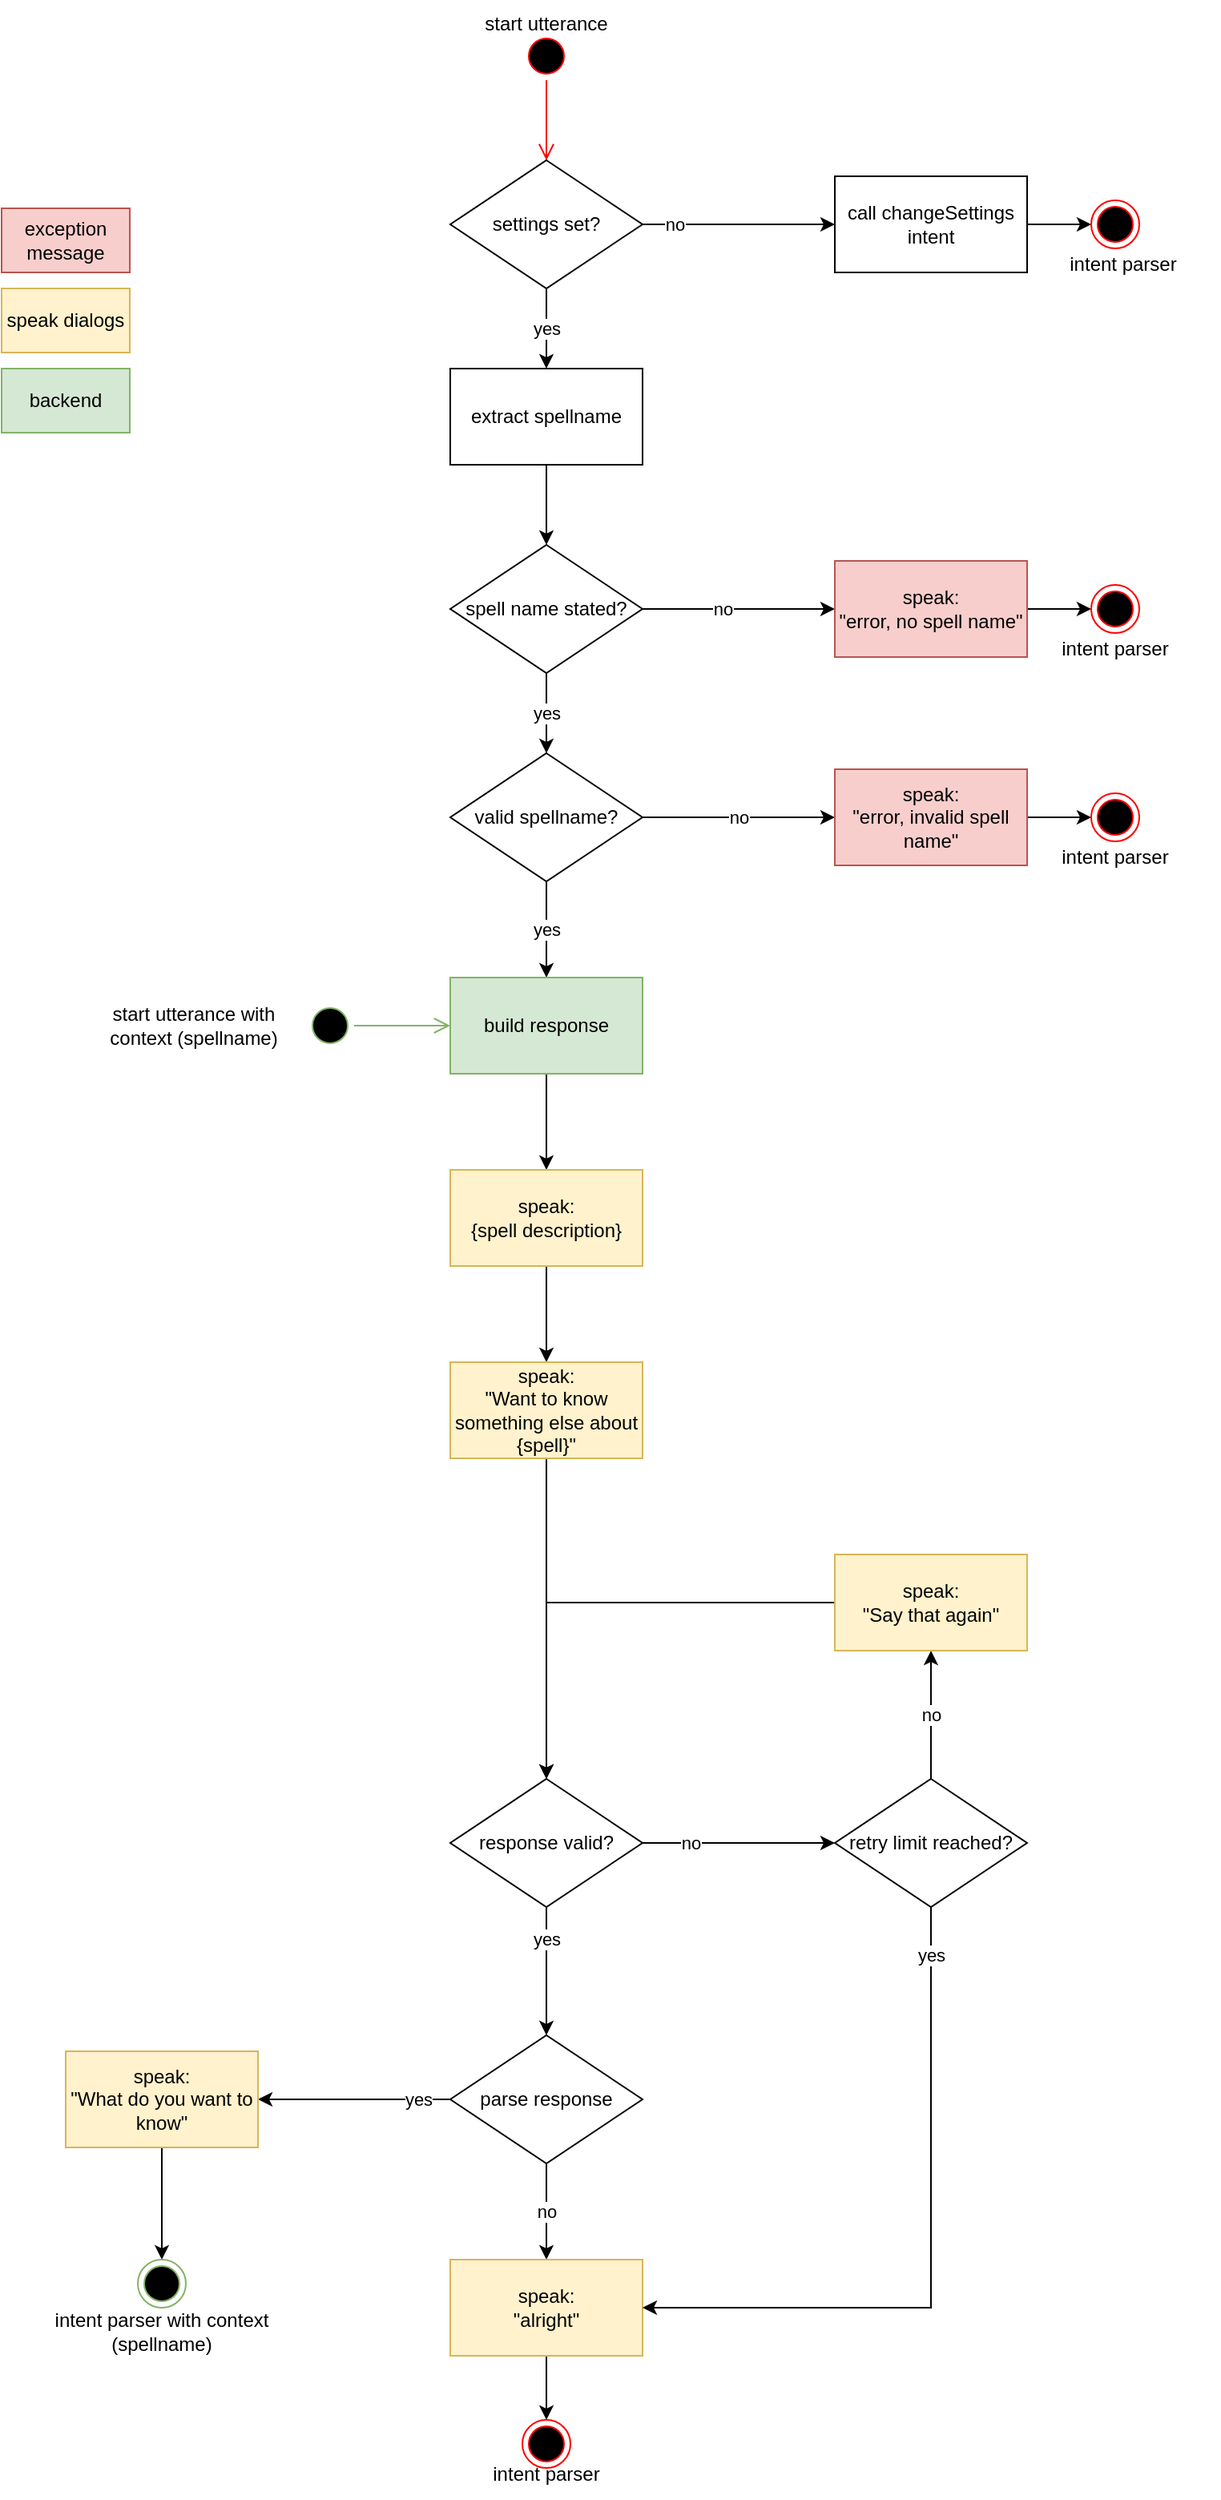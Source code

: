 <mxfile version="15.4.0" type="device"><diagram id="C5RBs43oDa-KdzZeNtuy" name="Page-1"><mxGraphModel dx="1551" dy="2320" grid="1" gridSize="10" guides="1" tooltips="1" connect="1" arrows="1" fold="1" page="1" pageScale="1" pageWidth="827" pageHeight="1169" math="0" shadow="0"><root><mxCell id="WIyWlLk6GJQsqaUBKTNV-0"/><mxCell id="WIyWlLk6GJQsqaUBKTNV-1" parent="WIyWlLk6GJQsqaUBKTNV-0"/><mxCell id="3QQpuneJnvgC7li6lilM-50" style="edgeStyle=orthogonalEdgeStyle;rounded=0;orthogonalLoop=1;jettySize=auto;html=1;exitX=0.5;exitY=1;exitDx=0;exitDy=0;entryX=0.5;entryY=0;entryDx=0;entryDy=0;" parent="WIyWlLk6GJQsqaUBKTNV-1" source="3QQpuneJnvgC7li6lilM-3" target="3QQpuneJnvgC7li6lilM-49" edge="1"><mxGeometry relative="1" as="geometry"/></mxCell><mxCell id="3QQpuneJnvgC7li6lilM-3" value="extract spellname" style="rounded=0;whiteSpace=wrap;html=1;" parent="WIyWlLk6GJQsqaUBKTNV-1" vertex="1"><mxGeometry x="320" y="140" width="120" height="60" as="geometry"/></mxCell><mxCell id="3QQpuneJnvgC7li6lilM-11" value="no" style="edgeStyle=orthogonalEdgeStyle;rounded=0;orthogonalLoop=1;jettySize=auto;html=1;exitX=1;exitY=0.5;exitDx=0;exitDy=0;entryX=0;entryY=0.5;entryDx=0;entryDy=0;" parent="WIyWlLk6GJQsqaUBKTNV-1" source="3QQpuneJnvgC7li6lilM-7" target="3QQpuneJnvgC7li6lilM-8" edge="1"><mxGeometry relative="1" as="geometry"/></mxCell><mxCell id="3QQpuneJnvgC7li6lilM-12" value="no" style="edgeStyle=orthogonalEdgeStyle;rounded=0;orthogonalLoop=1;jettySize=auto;html=1;exitX=1;exitY=0.5;exitDx=0;exitDy=0;entryX=0;entryY=0.5;entryDx=0;entryDy=0;" parent="WIyWlLk6GJQsqaUBKTNV-1" source="3QQpuneJnvgC7li6lilM-49" target="3QQpuneJnvgC7li6lilM-9" edge="1"><mxGeometry x="-0.167" relative="1" as="geometry"><Array as="points"/><mxPoint as="offset"/></mxGeometry></mxCell><mxCell id="3QQpuneJnvgC7li6lilM-18" value="yes" style="edgeStyle=orthogonalEdgeStyle;rounded=0;orthogonalLoop=1;jettySize=auto;html=1;exitX=0.5;exitY=1;exitDx=0;exitDy=0;entryX=0.5;entryY=0;entryDx=0;entryDy=0;" parent="WIyWlLk6GJQsqaUBKTNV-1" source="3QQpuneJnvgC7li6lilM-7" target="3QQpuneJnvgC7li6lilM-17" edge="1"><mxGeometry relative="1" as="geometry"/></mxCell><mxCell id="3QQpuneJnvgC7li6lilM-7" value="valid spellname?" style="rhombus;whiteSpace=wrap;html=1;" parent="WIyWlLk6GJQsqaUBKTNV-1" vertex="1"><mxGeometry x="320" y="380" width="120" height="80" as="geometry"/></mxCell><mxCell id="3QQpuneJnvgC7li6lilM-15" style="edgeStyle=orthogonalEdgeStyle;rounded=0;orthogonalLoop=1;jettySize=auto;html=1;exitX=1;exitY=0.5;exitDx=0;exitDy=0;entryX=0;entryY=0.5;entryDx=0;entryDy=0;" parent="WIyWlLk6GJQsqaUBKTNV-1" source="3QQpuneJnvgC7li6lilM-8" target="3QQpuneJnvgC7li6lilM-14" edge="1"><mxGeometry relative="1" as="geometry"/></mxCell><mxCell id="3QQpuneJnvgC7li6lilM-8" value="speak:&lt;br&gt;&quot;error, invalid spell name&quot;" style="rounded=0;whiteSpace=wrap;html=1;fillColor=#f8cecc;strokeColor=#b85450;" parent="WIyWlLk6GJQsqaUBKTNV-1" vertex="1"><mxGeometry x="560" y="390" width="120" height="60" as="geometry"/></mxCell><mxCell id="3QQpuneJnvgC7li6lilM-53" style="edgeStyle=orthogonalEdgeStyle;rounded=0;orthogonalLoop=1;jettySize=auto;html=1;exitX=1;exitY=0.5;exitDx=0;exitDy=0;entryX=0;entryY=0.5;entryDx=0;entryDy=0;" parent="WIyWlLk6GJQsqaUBKTNV-1" source="3QQpuneJnvgC7li6lilM-9" target="3QQpuneJnvgC7li6lilM-52" edge="1"><mxGeometry relative="1" as="geometry"/></mxCell><mxCell id="3QQpuneJnvgC7li6lilM-9" value="speak: &lt;br&gt;&quot;error, no spell name&quot;" style="rounded=0;whiteSpace=wrap;html=1;fillColor=#f8cecc;strokeColor=#b85450;" parent="WIyWlLk6GJQsqaUBKTNV-1" vertex="1"><mxGeometry x="560" y="260" width="120" height="60" as="geometry"/></mxCell><mxCell id="3QQpuneJnvgC7li6lilM-14" value="" style="ellipse;html=1;shape=endState;fillColor=#000000;strokeColor=#ff0000;" parent="WIyWlLk6GJQsqaUBKTNV-1" vertex="1"><mxGeometry x="720" y="405" width="30" height="30" as="geometry"/></mxCell><mxCell id="3QQpuneJnvgC7li6lilM-20" style="edgeStyle=orthogonalEdgeStyle;rounded=0;orthogonalLoop=1;jettySize=auto;html=1;exitX=0.5;exitY=1;exitDx=0;exitDy=0;entryX=0.5;entryY=0;entryDx=0;entryDy=0;" parent="WIyWlLk6GJQsqaUBKTNV-1" source="3QQpuneJnvgC7li6lilM-17" target="3QQpuneJnvgC7li6lilM-19" edge="1"><mxGeometry relative="1" as="geometry"/></mxCell><mxCell id="3QQpuneJnvgC7li6lilM-17" value="build response" style="rounded=0;whiteSpace=wrap;html=1;fillColor=#d5e8d4;strokeColor=#82b366;" parent="WIyWlLk6GJQsqaUBKTNV-1" vertex="1"><mxGeometry x="320" y="520" width="120" height="60" as="geometry"/></mxCell><mxCell id="3QQpuneJnvgC7li6lilM-24" style="edgeStyle=orthogonalEdgeStyle;rounded=0;orthogonalLoop=1;jettySize=auto;html=1;exitX=0.5;exitY=1;exitDx=0;exitDy=0;entryX=0.5;entryY=0;entryDx=0;entryDy=0;" parent="WIyWlLk6GJQsqaUBKTNV-1" source="3QQpuneJnvgC7li6lilM-19" target="3QQpuneJnvgC7li6lilM-23" edge="1"><mxGeometry relative="1" as="geometry"/></mxCell><mxCell id="3QQpuneJnvgC7li6lilM-19" value="speak:&lt;br&gt;{spell description}" style="rounded=0;whiteSpace=wrap;html=1;fillColor=#fff2cc;strokeColor=#d6b656;" parent="WIyWlLk6GJQsqaUBKTNV-1" vertex="1"><mxGeometry x="320" y="640" width="120" height="60" as="geometry"/></mxCell><mxCell id="3QQpuneJnvgC7li6lilM-56" style="edgeStyle=orthogonalEdgeStyle;rounded=0;orthogonalLoop=1;jettySize=auto;html=1;exitX=0.5;exitY=1;exitDx=0;exitDy=0;entryX=0.5;entryY=0;entryDx=0;entryDy=0;" parent="WIyWlLk6GJQsqaUBKTNV-1" source="3QQpuneJnvgC7li6lilM-23" target="3QQpuneJnvgC7li6lilM-55" edge="1"><mxGeometry relative="1" as="geometry"/></mxCell><mxCell id="3QQpuneJnvgC7li6lilM-23" value="speak:&lt;br&gt;&quot;Want to know something else about {spell}&quot;" style="rounded=0;whiteSpace=wrap;html=1;fillColor=#fff2cc;strokeColor=#d6b656;" parent="WIyWlLk6GJQsqaUBKTNV-1" vertex="1"><mxGeometry x="320" y="760" width="120" height="60" as="geometry"/></mxCell><mxCell id="3QQpuneJnvgC7li6lilM-31" value="no" style="edgeStyle=orthogonalEdgeStyle;rounded=0;orthogonalLoop=1;jettySize=auto;html=1;exitX=0.5;exitY=1;exitDx=0;exitDy=0;entryX=0.5;entryY=0;entryDx=0;entryDy=0;" parent="WIyWlLk6GJQsqaUBKTNV-1" source="3QQpuneJnvgC7li6lilM-26" target="3QQpuneJnvgC7li6lilM-29" edge="1"><mxGeometry relative="1" as="geometry"/></mxCell><mxCell id="3QQpuneJnvgC7li6lilM-34" value="yes" style="edgeStyle=orthogonalEdgeStyle;rounded=0;orthogonalLoop=1;jettySize=auto;html=1;exitX=0;exitY=0.5;exitDx=0;exitDy=0;entryX=1;entryY=0.5;entryDx=0;entryDy=0;" parent="WIyWlLk6GJQsqaUBKTNV-1" source="3QQpuneJnvgC7li6lilM-26" target="3QQpuneJnvgC7li6lilM-33" edge="1"><mxGeometry x="-0.667" relative="1" as="geometry"><mxPoint as="offset"/></mxGeometry></mxCell><mxCell id="3QQpuneJnvgC7li6lilM-26" value="parse response" style="rhombus;whiteSpace=wrap;html=1;" parent="WIyWlLk6GJQsqaUBKTNV-1" vertex="1"><mxGeometry x="320" y="1180" width="120" height="80" as="geometry"/></mxCell><mxCell id="3QQpuneJnvgC7li6lilM-45" style="edgeStyle=orthogonalEdgeStyle;rounded=0;orthogonalLoop=1;jettySize=auto;html=1;exitX=0.5;exitY=1;exitDx=0;exitDy=0;entryX=0.5;entryY=0;entryDx=0;entryDy=0;" parent="WIyWlLk6GJQsqaUBKTNV-1" source="3QQpuneJnvgC7li6lilM-29" target="3QQpuneJnvgC7li6lilM-44" edge="1"><mxGeometry relative="1" as="geometry"/></mxCell><mxCell id="3QQpuneJnvgC7li6lilM-29" value="speak:&lt;br&gt;&quot;alright&quot;" style="rounded=0;whiteSpace=wrap;html=1;fillColor=#fff2cc;strokeColor=#d6b656;" parent="WIyWlLk6GJQsqaUBKTNV-1" vertex="1"><mxGeometry x="320" y="1320" width="120" height="60" as="geometry"/></mxCell><mxCell id="3QQpuneJnvgC7li6lilM-43" style="edgeStyle=orthogonalEdgeStyle;rounded=0;orthogonalLoop=1;jettySize=auto;html=1;exitX=0.5;exitY=1;exitDx=0;exitDy=0;entryX=0.5;entryY=0;entryDx=0;entryDy=0;" parent="WIyWlLk6GJQsqaUBKTNV-1" source="3QQpuneJnvgC7li6lilM-33" target="3QQpuneJnvgC7li6lilM-42" edge="1"><mxGeometry relative="1" as="geometry"/></mxCell><mxCell id="3QQpuneJnvgC7li6lilM-33" value="speak:&lt;br&gt;&quot;What do you want to know&quot;" style="rounded=0;whiteSpace=wrap;html=1;fillColor=#fff2cc;strokeColor=#d6b656;" parent="WIyWlLk6GJQsqaUBKTNV-1" vertex="1"><mxGeometry x="80" y="1190" width="120" height="60" as="geometry"/></mxCell><mxCell id="3QQpuneJnvgC7li6lilM-61" value="yes" style="edgeStyle=orthogonalEdgeStyle;rounded=0;orthogonalLoop=1;jettySize=auto;html=1;exitX=0.5;exitY=1;exitDx=0;exitDy=0;entryX=1;entryY=0.5;entryDx=0;entryDy=0;" parent="WIyWlLk6GJQsqaUBKTNV-1" source="3QQpuneJnvgC7li6lilM-35" target="3QQpuneJnvgC7li6lilM-29" edge="1"><mxGeometry x="-0.861" relative="1" as="geometry"><mxPoint as="offset"/></mxGeometry></mxCell><mxCell id="3QQpuneJnvgC7li6lilM-64" value="no" style="edgeStyle=none;rounded=0;orthogonalLoop=1;jettySize=auto;html=1;exitX=0.5;exitY=0;exitDx=0;exitDy=0;entryX=0.5;entryY=1;entryDx=0;entryDy=0;" parent="WIyWlLk6GJQsqaUBKTNV-1" source="3QQpuneJnvgC7li6lilM-35" target="3QQpuneJnvgC7li6lilM-57" edge="1"><mxGeometry relative="1" as="geometry"/></mxCell><mxCell id="3QQpuneJnvgC7li6lilM-35" value="retry limit reached?" style="rhombus;whiteSpace=wrap;html=1;" parent="WIyWlLk6GJQsqaUBKTNV-1" vertex="1"><mxGeometry x="560" y="1020" width="120" height="80" as="geometry"/></mxCell><mxCell id="3QQpuneJnvgC7li6lilM-40" value="" style="ellipse;html=1;shape=startState;fillColor=#000000;strokeColor=#82b366;" parent="WIyWlLk6GJQsqaUBKTNV-1" vertex="1"><mxGeometry x="230" y="535" width="30" height="30" as="geometry"/></mxCell><mxCell id="3QQpuneJnvgC7li6lilM-41" value="" style="edgeStyle=orthogonalEdgeStyle;html=1;verticalAlign=bottom;endArrow=open;endSize=8;strokeColor=#82b366;rounded=0;entryX=0;entryY=0.5;entryDx=0;entryDy=0;fillColor=#d5e8d4;" parent="WIyWlLk6GJQsqaUBKTNV-1" source="3QQpuneJnvgC7li6lilM-40" target="3QQpuneJnvgC7li6lilM-17" edge="1"><mxGeometry relative="1" as="geometry"><mxPoint x="460.0" y="564.66" as="targetPoint"/></mxGeometry></mxCell><mxCell id="3QQpuneJnvgC7li6lilM-42" value="" style="ellipse;html=1;shape=endState;fillColor=#000000;strokeColor=#82b366;" parent="WIyWlLk6GJQsqaUBKTNV-1" vertex="1"><mxGeometry x="125" y="1320" width="30" height="30" as="geometry"/></mxCell><mxCell id="3QQpuneJnvgC7li6lilM-44" value="" style="ellipse;html=1;shape=endState;fillColor=#000000;strokeColor=#ff0000;" parent="WIyWlLk6GJQsqaUBKTNV-1" vertex="1"><mxGeometry x="365" y="1420" width="30" height="30" as="geometry"/></mxCell><mxCell id="3QQpuneJnvgC7li6lilM-46" value="start utterance with context (spellname)" style="text;html=1;strokeColor=none;fillColor=none;align=center;verticalAlign=middle;whiteSpace=wrap;rounded=0;" parent="WIyWlLk6GJQsqaUBKTNV-1" vertex="1"><mxGeometry x="100.0" y="535" width="120" height="30" as="geometry"/></mxCell><mxCell id="3QQpuneJnvgC7li6lilM-47" value="intent parser with context (spellname)" style="text;html=1;strokeColor=none;fillColor=none;align=center;verticalAlign=middle;whiteSpace=wrap;rounded=0;" parent="WIyWlLk6GJQsqaUBKTNV-1" vertex="1"><mxGeometry x="40" y="1350" width="200" height="30" as="geometry"/></mxCell><mxCell id="3QQpuneJnvgC7li6lilM-48" value="intent parser" style="text;html=1;strokeColor=none;fillColor=none;align=center;verticalAlign=middle;whiteSpace=wrap;rounded=0;" parent="WIyWlLk6GJQsqaUBKTNV-1" vertex="1"><mxGeometry x="320" y="1439" width="120" height="30" as="geometry"/></mxCell><mxCell id="3QQpuneJnvgC7li6lilM-51" value="yes" style="edgeStyle=orthogonalEdgeStyle;rounded=0;orthogonalLoop=1;jettySize=auto;html=1;exitX=0.5;exitY=1;exitDx=0;exitDy=0;entryX=0.5;entryY=0;entryDx=0;entryDy=0;" parent="WIyWlLk6GJQsqaUBKTNV-1" source="3QQpuneJnvgC7li6lilM-49" target="3QQpuneJnvgC7li6lilM-7" edge="1"><mxGeometry relative="1" as="geometry"/></mxCell><mxCell id="3QQpuneJnvgC7li6lilM-49" value="spell name stated?" style="rhombus;whiteSpace=wrap;html=1;" parent="WIyWlLk6GJQsqaUBKTNV-1" vertex="1"><mxGeometry x="320" y="250" width="120" height="80" as="geometry"/></mxCell><mxCell id="3QQpuneJnvgC7li6lilM-52" value="" style="ellipse;html=1;shape=endState;fillColor=#000000;strokeColor=#ff0000;" parent="WIyWlLk6GJQsqaUBKTNV-1" vertex="1"><mxGeometry x="720" y="275" width="30" height="30" as="geometry"/></mxCell><mxCell id="3QQpuneJnvgC7li6lilM-59" value="yes" style="edgeStyle=orthogonalEdgeStyle;rounded=0;orthogonalLoop=1;jettySize=auto;html=1;exitX=0.5;exitY=1;exitDx=0;exitDy=0;entryX=0.5;entryY=0;entryDx=0;entryDy=0;" parent="WIyWlLk6GJQsqaUBKTNV-1" source="3QQpuneJnvgC7li6lilM-55" target="3QQpuneJnvgC7li6lilM-26" edge="1"><mxGeometry x="-0.5" relative="1" as="geometry"><mxPoint as="offset"/></mxGeometry></mxCell><mxCell id="3QQpuneJnvgC7li6lilM-63" value="no" style="edgeStyle=none;rounded=0;orthogonalLoop=1;jettySize=auto;html=1;exitX=1;exitY=0.5;exitDx=0;exitDy=0;entryX=0;entryY=0.5;entryDx=0;entryDy=0;" parent="WIyWlLk6GJQsqaUBKTNV-1" source="3QQpuneJnvgC7li6lilM-55" target="3QQpuneJnvgC7li6lilM-35" edge="1"><mxGeometry x="-0.5" relative="1" as="geometry"><mxPoint as="offset"/></mxGeometry></mxCell><mxCell id="3QQpuneJnvgC7li6lilM-55" value="response valid?" style="rhombus;whiteSpace=wrap;html=1;" parent="WIyWlLk6GJQsqaUBKTNV-1" vertex="1"><mxGeometry x="320" y="1020" width="120" height="80" as="geometry"/></mxCell><mxCell id="3QQpuneJnvgC7li6lilM-65" style="edgeStyle=orthogonalEdgeStyle;rounded=0;orthogonalLoop=1;jettySize=auto;html=1;exitX=0;exitY=0.5;exitDx=0;exitDy=0;entryX=0.5;entryY=0;entryDx=0;entryDy=0;" parent="WIyWlLk6GJQsqaUBKTNV-1" source="3QQpuneJnvgC7li6lilM-57" target="3QQpuneJnvgC7li6lilM-55" edge="1"><mxGeometry relative="1" as="geometry"><mxPoint x="470" y="930" as="targetPoint"/></mxGeometry></mxCell><mxCell id="3QQpuneJnvgC7li6lilM-57" value="speak:&lt;br&gt;&quot;Say that again&quot;" style="rounded=0;whiteSpace=wrap;html=1;fillColor=#fff2cc;strokeColor=#d6b656;" parent="WIyWlLk6GJQsqaUBKTNV-1" vertex="1"><mxGeometry x="560" y="880" width="120" height="60" as="geometry"/></mxCell><mxCell id="3QQpuneJnvgC7li6lilM-66" value="intent parser" style="text;html=1;strokeColor=none;fillColor=none;align=center;verticalAlign=middle;whiteSpace=wrap;rounded=0;" parent="WIyWlLk6GJQsqaUBKTNV-1" vertex="1"><mxGeometry x="675" y="430" width="120" height="30" as="geometry"/></mxCell><mxCell id="3QQpuneJnvgC7li6lilM-67" value="intent parser" style="text;html=1;strokeColor=none;fillColor=none;align=center;verticalAlign=middle;whiteSpace=wrap;rounded=0;" parent="WIyWlLk6GJQsqaUBKTNV-1" vertex="1"><mxGeometry x="675" y="300" width="120" height="30" as="geometry"/></mxCell><mxCell id="3QQpuneJnvgC7li6lilM-68" value="exception message" style="rounded=0;whiteSpace=wrap;html=1;fillColor=#f8cecc;strokeColor=#b85450;" parent="WIyWlLk6GJQsqaUBKTNV-1" vertex="1"><mxGeometry x="40" y="40" width="80" height="40" as="geometry"/></mxCell><mxCell id="3QQpuneJnvgC7li6lilM-69" value="backend" style="rounded=0;whiteSpace=wrap;html=1;fillColor=#d5e8d4;strokeColor=#82b366;" parent="WIyWlLk6GJQsqaUBKTNV-1" vertex="1"><mxGeometry x="40" y="140" width="80" height="40" as="geometry"/></mxCell><mxCell id="3QQpuneJnvgC7li6lilM-70" value="speak dialogs" style="rounded=0;whiteSpace=wrap;html=1;fillColor=#fff2cc;strokeColor=#d6b656;" parent="WIyWlLk6GJQsqaUBKTNV-1" vertex="1"><mxGeometry x="40" y="90" width="80" height="40" as="geometry"/></mxCell><mxCell id="1Pgt1DH3HRJ9_toSjhPw-0" value="" style="ellipse;html=1;shape=startState;fillColor=#000000;strokeColor=#ff0000;" vertex="1" parent="WIyWlLk6GJQsqaUBKTNV-1"><mxGeometry x="365" y="-70" width="30" height="30" as="geometry"/></mxCell><mxCell id="1Pgt1DH3HRJ9_toSjhPw-1" value="" style="edgeStyle=orthogonalEdgeStyle;html=1;verticalAlign=bottom;endArrow=open;endSize=8;strokeColor=#ff0000;rounded=0;entryX=0.5;entryY=0;entryDx=0;entryDy=0;" edge="1" parent="WIyWlLk6GJQsqaUBKTNV-1" source="1Pgt1DH3HRJ9_toSjhPw-0" target="1Pgt1DH3HRJ9_toSjhPw-4"><mxGeometry relative="1" as="geometry"><mxPoint x="380" y="10" as="targetPoint"/></mxGeometry></mxCell><mxCell id="1Pgt1DH3HRJ9_toSjhPw-2" value="start utterance" style="text;html=1;strokeColor=none;fillColor=none;align=center;verticalAlign=middle;whiteSpace=wrap;rounded=0;" vertex="1" parent="WIyWlLk6GJQsqaUBKTNV-1"><mxGeometry x="320" y="-90" width="120" height="30" as="geometry"/></mxCell><mxCell id="1Pgt1DH3HRJ9_toSjhPw-3" value="no" style="edgeStyle=orthogonalEdgeStyle;rounded=0;orthogonalLoop=1;jettySize=auto;html=1;exitX=1;exitY=0.5;exitDx=0;exitDy=0;entryX=0;entryY=0.5;entryDx=0;entryDy=0;" edge="1" parent="WIyWlLk6GJQsqaUBKTNV-1" source="1Pgt1DH3HRJ9_toSjhPw-4" target="1Pgt1DH3HRJ9_toSjhPw-6"><mxGeometry x="-0.667" relative="1" as="geometry"><mxPoint as="offset"/></mxGeometry></mxCell><mxCell id="1Pgt1DH3HRJ9_toSjhPw-9" value="yes" style="edgeStyle=orthogonalEdgeStyle;rounded=0;orthogonalLoop=1;jettySize=auto;html=1;exitX=0.5;exitY=1;exitDx=0;exitDy=0;entryX=0.5;entryY=0;entryDx=0;entryDy=0;" edge="1" parent="WIyWlLk6GJQsqaUBKTNV-1" source="1Pgt1DH3HRJ9_toSjhPw-4" target="3QQpuneJnvgC7li6lilM-3"><mxGeometry relative="1" as="geometry"/></mxCell><mxCell id="1Pgt1DH3HRJ9_toSjhPw-4" value="settings set?" style="rhombus;whiteSpace=wrap;html=1;" vertex="1" parent="WIyWlLk6GJQsqaUBKTNV-1"><mxGeometry x="320" y="10" width="120" height="80" as="geometry"/></mxCell><mxCell id="1Pgt1DH3HRJ9_toSjhPw-5" style="edgeStyle=orthogonalEdgeStyle;rounded=0;orthogonalLoop=1;jettySize=auto;html=1;exitX=1;exitY=0.5;exitDx=0;exitDy=0;entryX=0;entryY=0.5;entryDx=0;entryDy=0;" edge="1" parent="WIyWlLk6GJQsqaUBKTNV-1" source="1Pgt1DH3HRJ9_toSjhPw-6" target="1Pgt1DH3HRJ9_toSjhPw-7"><mxGeometry relative="1" as="geometry"/></mxCell><mxCell id="1Pgt1DH3HRJ9_toSjhPw-6" value="call changeSettings intent" style="rounded=0;whiteSpace=wrap;html=1;" vertex="1" parent="WIyWlLk6GJQsqaUBKTNV-1"><mxGeometry x="560" y="20" width="120" height="60" as="geometry"/></mxCell><mxCell id="1Pgt1DH3HRJ9_toSjhPw-7" value="" style="ellipse;html=1;shape=endState;fillColor=#000000;strokeColor=#ff0000;" vertex="1" parent="WIyWlLk6GJQsqaUBKTNV-1"><mxGeometry x="720" y="35" width="30" height="30" as="geometry"/></mxCell><mxCell id="1Pgt1DH3HRJ9_toSjhPw-8" value="intent parser" style="text;html=1;strokeColor=none;fillColor=none;align=center;verticalAlign=middle;whiteSpace=wrap;rounded=0;" vertex="1" parent="WIyWlLk6GJQsqaUBKTNV-1"><mxGeometry x="680" y="60" width="120" height="30" as="geometry"/></mxCell></root></mxGraphModel></diagram></mxfile>